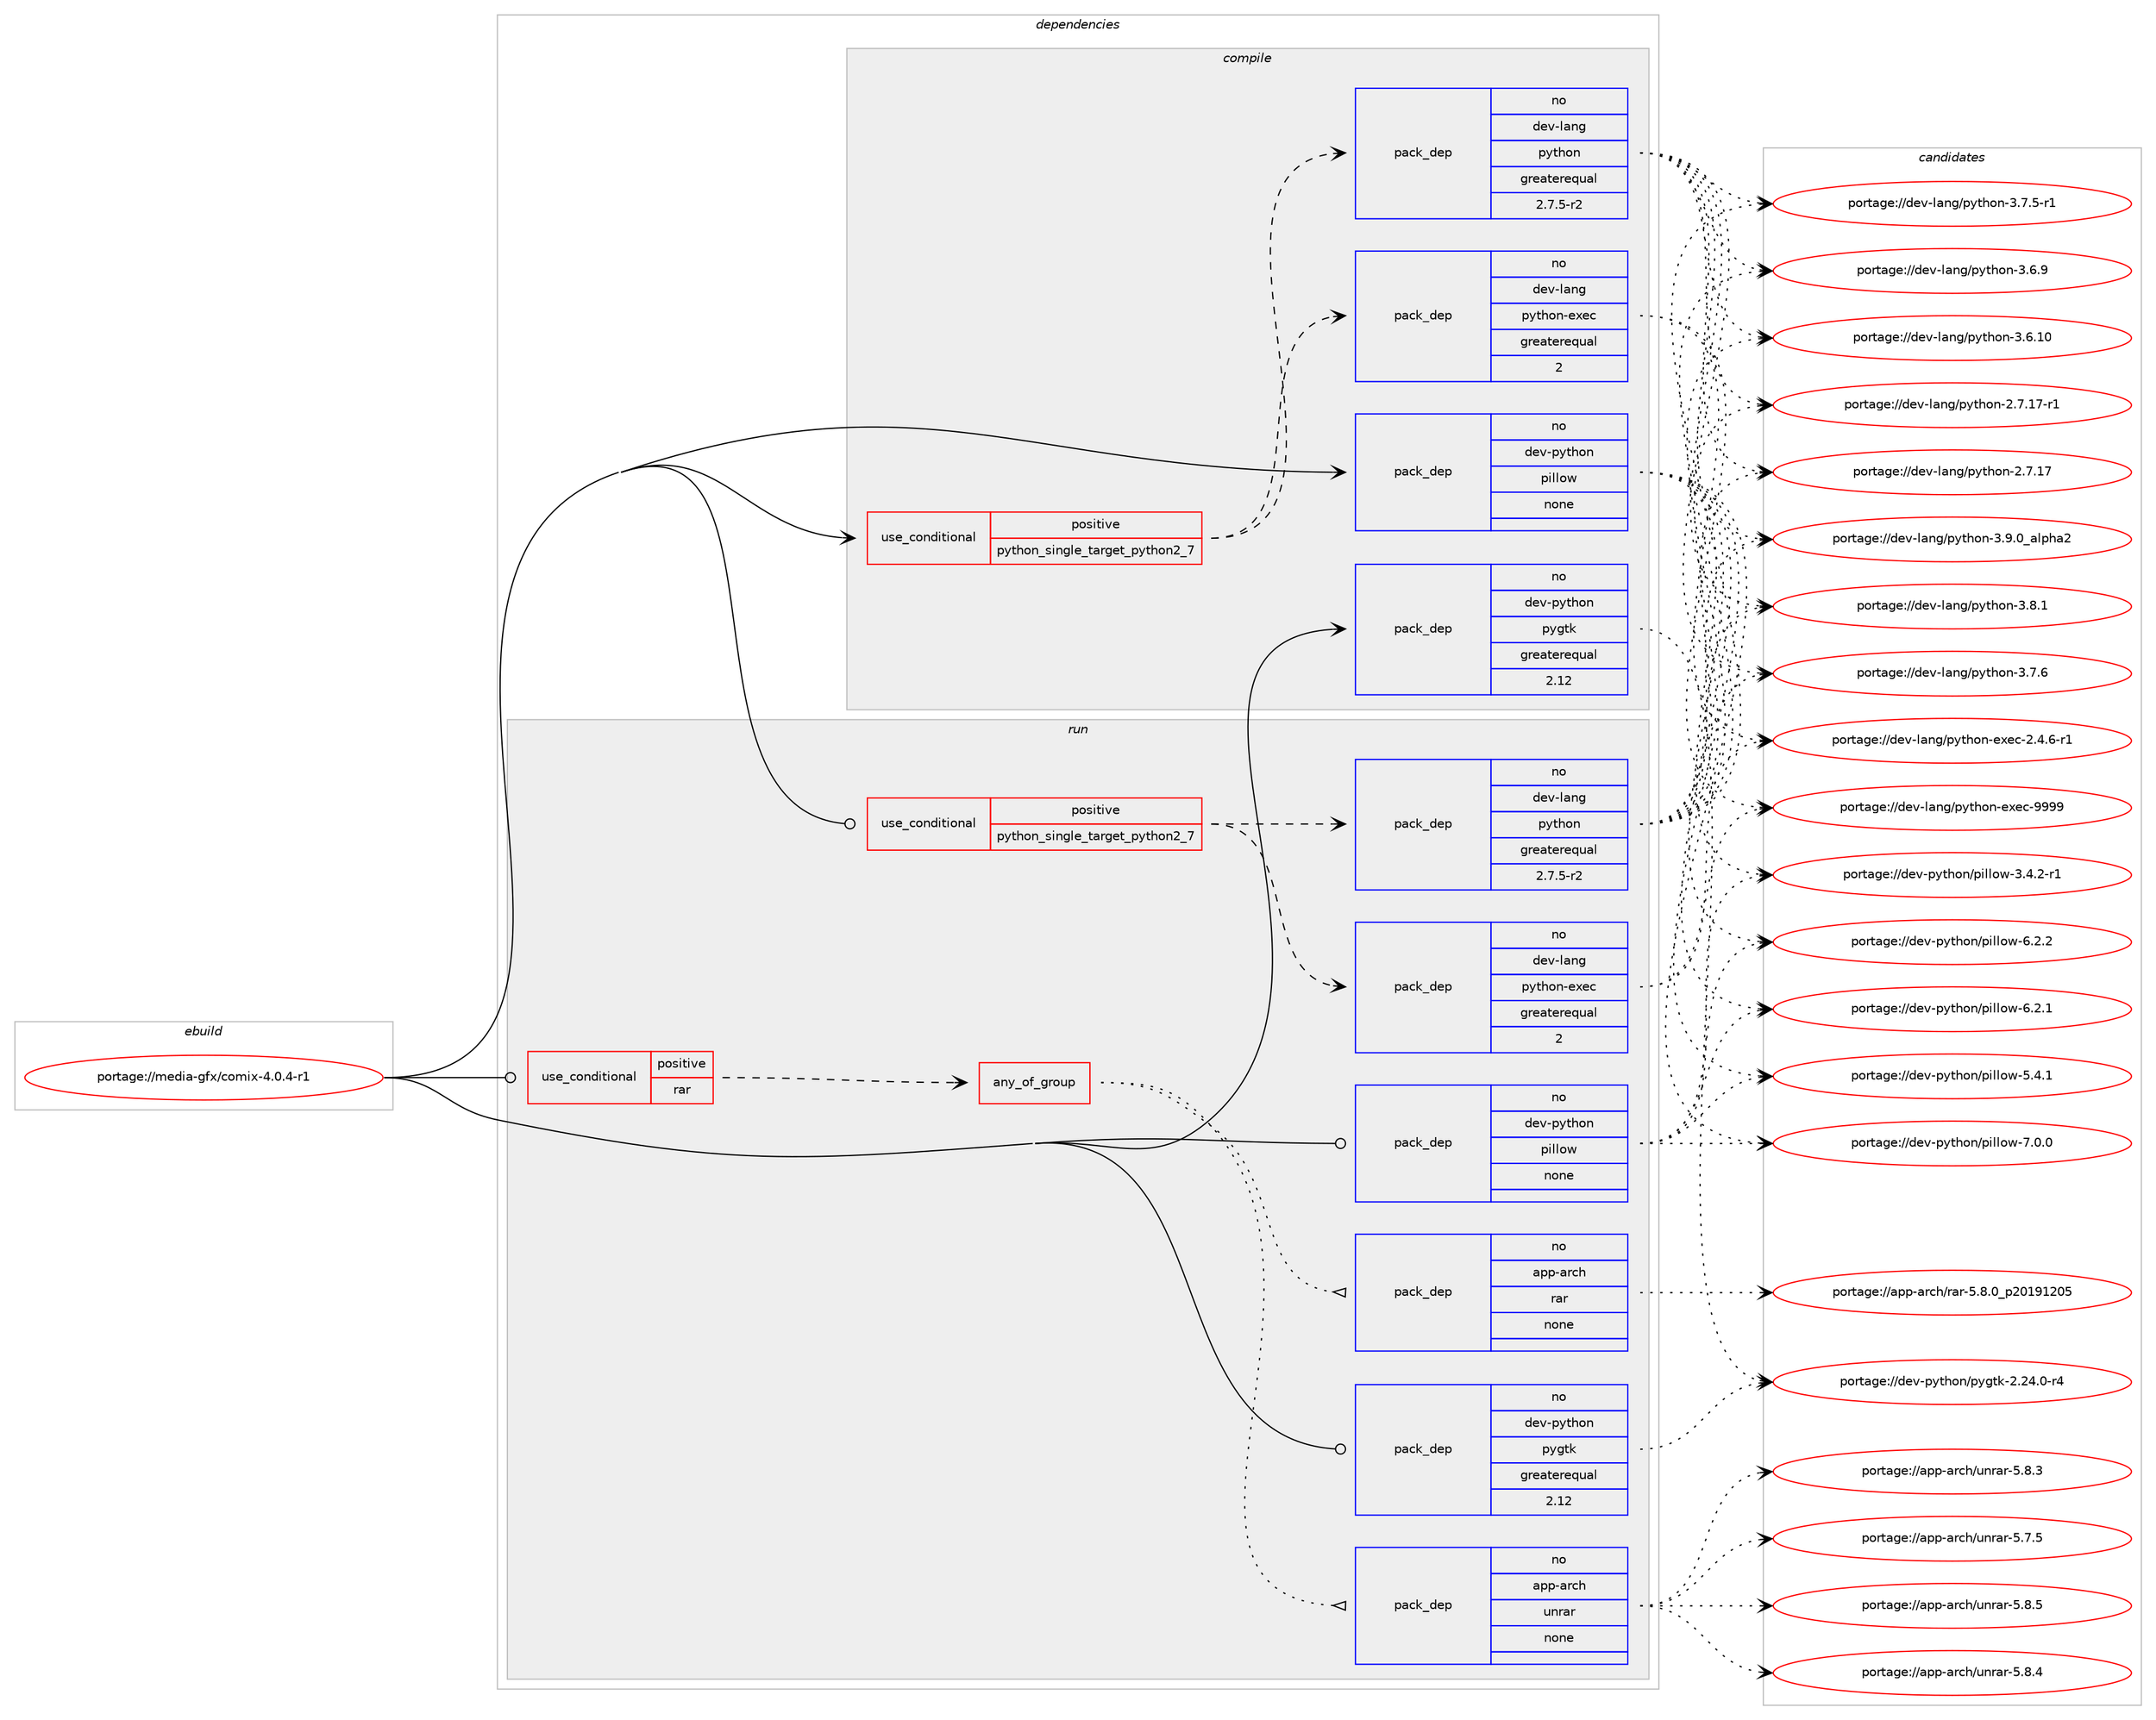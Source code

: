 digraph prolog {

# *************
# Graph options
# *************

newrank=true;
concentrate=true;
compound=true;
graph [rankdir=LR,fontname=Helvetica,fontsize=10,ranksep=1.5];#, ranksep=2.5, nodesep=0.2];
edge  [arrowhead=vee];
node  [fontname=Helvetica,fontsize=10];

# **********
# The ebuild
# **********

subgraph cluster_leftcol {
color=gray;
label=<<i>ebuild</i>>;
id [label="portage://media-gfx/comix-4.0.4-r1", color=red, width=4, href="../media-gfx/comix-4.0.4-r1.svg"];
}

# ****************
# The dependencies
# ****************

subgraph cluster_midcol {
color=gray;
label=<<i>dependencies</i>>;
subgraph cluster_compile {
fillcolor="#eeeeee";
style=filled;
label=<<i>compile</i>>;
subgraph cond51978 {
dependency226681 [label=<<TABLE BORDER="0" CELLBORDER="1" CELLSPACING="0" CELLPADDING="4"><TR><TD ROWSPAN="3" CELLPADDING="10">use_conditional</TD></TR><TR><TD>positive</TD></TR><TR><TD>python_single_target_python2_7</TD></TR></TABLE>>, shape=none, color=red];
subgraph pack171269 {
dependency226682 [label=<<TABLE BORDER="0" CELLBORDER="1" CELLSPACING="0" CELLPADDING="4" WIDTH="220"><TR><TD ROWSPAN="6" CELLPADDING="30">pack_dep</TD></TR><TR><TD WIDTH="110">no</TD></TR><TR><TD>dev-lang</TD></TR><TR><TD>python</TD></TR><TR><TD>greaterequal</TD></TR><TR><TD>2.7.5-r2</TD></TR></TABLE>>, shape=none, color=blue];
}
dependency226681:e -> dependency226682:w [weight=20,style="dashed",arrowhead="vee"];
subgraph pack171270 {
dependency226683 [label=<<TABLE BORDER="0" CELLBORDER="1" CELLSPACING="0" CELLPADDING="4" WIDTH="220"><TR><TD ROWSPAN="6" CELLPADDING="30">pack_dep</TD></TR><TR><TD WIDTH="110">no</TD></TR><TR><TD>dev-lang</TD></TR><TR><TD>python-exec</TD></TR><TR><TD>greaterequal</TD></TR><TR><TD>2</TD></TR></TABLE>>, shape=none, color=blue];
}
dependency226681:e -> dependency226683:w [weight=20,style="dashed",arrowhead="vee"];
}
id:e -> dependency226681:w [weight=20,style="solid",arrowhead="vee"];
subgraph pack171271 {
dependency226684 [label=<<TABLE BORDER="0" CELLBORDER="1" CELLSPACING="0" CELLPADDING="4" WIDTH="220"><TR><TD ROWSPAN="6" CELLPADDING="30">pack_dep</TD></TR><TR><TD WIDTH="110">no</TD></TR><TR><TD>dev-python</TD></TR><TR><TD>pillow</TD></TR><TR><TD>none</TD></TR><TR><TD></TD></TR></TABLE>>, shape=none, color=blue];
}
id:e -> dependency226684:w [weight=20,style="solid",arrowhead="vee"];
subgraph pack171272 {
dependency226685 [label=<<TABLE BORDER="0" CELLBORDER="1" CELLSPACING="0" CELLPADDING="4" WIDTH="220"><TR><TD ROWSPAN="6" CELLPADDING="30">pack_dep</TD></TR><TR><TD WIDTH="110">no</TD></TR><TR><TD>dev-python</TD></TR><TR><TD>pygtk</TD></TR><TR><TD>greaterequal</TD></TR><TR><TD>2.12</TD></TR></TABLE>>, shape=none, color=blue];
}
id:e -> dependency226685:w [weight=20,style="solid",arrowhead="vee"];
}
subgraph cluster_compileandrun {
fillcolor="#eeeeee";
style=filled;
label=<<i>compile and run</i>>;
}
subgraph cluster_run {
fillcolor="#eeeeee";
style=filled;
label=<<i>run</i>>;
subgraph cond51979 {
dependency226686 [label=<<TABLE BORDER="0" CELLBORDER="1" CELLSPACING="0" CELLPADDING="4"><TR><TD ROWSPAN="3" CELLPADDING="10">use_conditional</TD></TR><TR><TD>positive</TD></TR><TR><TD>python_single_target_python2_7</TD></TR></TABLE>>, shape=none, color=red];
subgraph pack171273 {
dependency226687 [label=<<TABLE BORDER="0" CELLBORDER="1" CELLSPACING="0" CELLPADDING="4" WIDTH="220"><TR><TD ROWSPAN="6" CELLPADDING="30">pack_dep</TD></TR><TR><TD WIDTH="110">no</TD></TR><TR><TD>dev-lang</TD></TR><TR><TD>python</TD></TR><TR><TD>greaterequal</TD></TR><TR><TD>2.7.5-r2</TD></TR></TABLE>>, shape=none, color=blue];
}
dependency226686:e -> dependency226687:w [weight=20,style="dashed",arrowhead="vee"];
subgraph pack171274 {
dependency226688 [label=<<TABLE BORDER="0" CELLBORDER="1" CELLSPACING="0" CELLPADDING="4" WIDTH="220"><TR><TD ROWSPAN="6" CELLPADDING="30">pack_dep</TD></TR><TR><TD WIDTH="110">no</TD></TR><TR><TD>dev-lang</TD></TR><TR><TD>python-exec</TD></TR><TR><TD>greaterequal</TD></TR><TR><TD>2</TD></TR></TABLE>>, shape=none, color=blue];
}
dependency226686:e -> dependency226688:w [weight=20,style="dashed",arrowhead="vee"];
}
id:e -> dependency226686:w [weight=20,style="solid",arrowhead="odot"];
subgraph cond51980 {
dependency226689 [label=<<TABLE BORDER="0" CELLBORDER="1" CELLSPACING="0" CELLPADDING="4"><TR><TD ROWSPAN="3" CELLPADDING="10">use_conditional</TD></TR><TR><TD>positive</TD></TR><TR><TD>rar</TD></TR></TABLE>>, shape=none, color=red];
subgraph any3264 {
dependency226690 [label=<<TABLE BORDER="0" CELLBORDER="1" CELLSPACING="0" CELLPADDING="4"><TR><TD CELLPADDING="10">any_of_group</TD></TR></TABLE>>, shape=none, color=red];subgraph pack171275 {
dependency226691 [label=<<TABLE BORDER="0" CELLBORDER="1" CELLSPACING="0" CELLPADDING="4" WIDTH="220"><TR><TD ROWSPAN="6" CELLPADDING="30">pack_dep</TD></TR><TR><TD WIDTH="110">no</TD></TR><TR><TD>app-arch</TD></TR><TR><TD>unrar</TD></TR><TR><TD>none</TD></TR><TR><TD></TD></TR></TABLE>>, shape=none, color=blue];
}
dependency226690:e -> dependency226691:w [weight=20,style="dotted",arrowhead="oinv"];
subgraph pack171276 {
dependency226692 [label=<<TABLE BORDER="0" CELLBORDER="1" CELLSPACING="0" CELLPADDING="4" WIDTH="220"><TR><TD ROWSPAN="6" CELLPADDING="30">pack_dep</TD></TR><TR><TD WIDTH="110">no</TD></TR><TR><TD>app-arch</TD></TR><TR><TD>rar</TD></TR><TR><TD>none</TD></TR><TR><TD></TD></TR></TABLE>>, shape=none, color=blue];
}
dependency226690:e -> dependency226692:w [weight=20,style="dotted",arrowhead="oinv"];
}
dependency226689:e -> dependency226690:w [weight=20,style="dashed",arrowhead="vee"];
}
id:e -> dependency226689:w [weight=20,style="solid",arrowhead="odot"];
subgraph pack171277 {
dependency226693 [label=<<TABLE BORDER="0" CELLBORDER="1" CELLSPACING="0" CELLPADDING="4" WIDTH="220"><TR><TD ROWSPAN="6" CELLPADDING="30">pack_dep</TD></TR><TR><TD WIDTH="110">no</TD></TR><TR><TD>dev-python</TD></TR><TR><TD>pillow</TD></TR><TR><TD>none</TD></TR><TR><TD></TD></TR></TABLE>>, shape=none, color=blue];
}
id:e -> dependency226693:w [weight=20,style="solid",arrowhead="odot"];
subgraph pack171278 {
dependency226694 [label=<<TABLE BORDER="0" CELLBORDER="1" CELLSPACING="0" CELLPADDING="4" WIDTH="220"><TR><TD ROWSPAN="6" CELLPADDING="30">pack_dep</TD></TR><TR><TD WIDTH="110">no</TD></TR><TR><TD>dev-python</TD></TR><TR><TD>pygtk</TD></TR><TR><TD>greaterequal</TD></TR><TR><TD>2.12</TD></TR></TABLE>>, shape=none, color=blue];
}
id:e -> dependency226694:w [weight=20,style="solid",arrowhead="odot"];
}
}

# **************
# The candidates
# **************

subgraph cluster_choices {
rank=same;
color=gray;
label=<<i>candidates</i>>;

subgraph choice171269 {
color=black;
nodesep=1;
choice10010111845108971101034711212111610411111045514657464895971081121049750 [label="portage://dev-lang/python-3.9.0_alpha2", color=red, width=4,href="../dev-lang/python-3.9.0_alpha2.svg"];
choice100101118451089711010347112121116104111110455146564649 [label="portage://dev-lang/python-3.8.1", color=red, width=4,href="../dev-lang/python-3.8.1.svg"];
choice100101118451089711010347112121116104111110455146554654 [label="portage://dev-lang/python-3.7.6", color=red, width=4,href="../dev-lang/python-3.7.6.svg"];
choice1001011184510897110103471121211161041111104551465546534511449 [label="portage://dev-lang/python-3.7.5-r1", color=red, width=4,href="../dev-lang/python-3.7.5-r1.svg"];
choice100101118451089711010347112121116104111110455146544657 [label="portage://dev-lang/python-3.6.9", color=red, width=4,href="../dev-lang/python-3.6.9.svg"];
choice10010111845108971101034711212111610411111045514654464948 [label="portage://dev-lang/python-3.6.10", color=red, width=4,href="../dev-lang/python-3.6.10.svg"];
choice100101118451089711010347112121116104111110455046554649554511449 [label="portage://dev-lang/python-2.7.17-r1", color=red, width=4,href="../dev-lang/python-2.7.17-r1.svg"];
choice10010111845108971101034711212111610411111045504655464955 [label="portage://dev-lang/python-2.7.17", color=red, width=4,href="../dev-lang/python-2.7.17.svg"];
dependency226682:e -> choice10010111845108971101034711212111610411111045514657464895971081121049750:w [style=dotted,weight="100"];
dependency226682:e -> choice100101118451089711010347112121116104111110455146564649:w [style=dotted,weight="100"];
dependency226682:e -> choice100101118451089711010347112121116104111110455146554654:w [style=dotted,weight="100"];
dependency226682:e -> choice1001011184510897110103471121211161041111104551465546534511449:w [style=dotted,weight="100"];
dependency226682:e -> choice100101118451089711010347112121116104111110455146544657:w [style=dotted,weight="100"];
dependency226682:e -> choice10010111845108971101034711212111610411111045514654464948:w [style=dotted,weight="100"];
dependency226682:e -> choice100101118451089711010347112121116104111110455046554649554511449:w [style=dotted,weight="100"];
dependency226682:e -> choice10010111845108971101034711212111610411111045504655464955:w [style=dotted,weight="100"];
}
subgraph choice171270 {
color=black;
nodesep=1;
choice10010111845108971101034711212111610411111045101120101994557575757 [label="portage://dev-lang/python-exec-9999", color=red, width=4,href="../dev-lang/python-exec-9999.svg"];
choice10010111845108971101034711212111610411111045101120101994550465246544511449 [label="portage://dev-lang/python-exec-2.4.6-r1", color=red, width=4,href="../dev-lang/python-exec-2.4.6-r1.svg"];
dependency226683:e -> choice10010111845108971101034711212111610411111045101120101994557575757:w [style=dotted,weight="100"];
dependency226683:e -> choice10010111845108971101034711212111610411111045101120101994550465246544511449:w [style=dotted,weight="100"];
}
subgraph choice171271 {
color=black;
nodesep=1;
choice1001011184511212111610411111047112105108108111119455546484648 [label="portage://dev-python/pillow-7.0.0", color=red, width=4,href="../dev-python/pillow-7.0.0.svg"];
choice1001011184511212111610411111047112105108108111119455446504650 [label="portage://dev-python/pillow-6.2.2", color=red, width=4,href="../dev-python/pillow-6.2.2.svg"];
choice1001011184511212111610411111047112105108108111119455446504649 [label="portage://dev-python/pillow-6.2.1", color=red, width=4,href="../dev-python/pillow-6.2.1.svg"];
choice1001011184511212111610411111047112105108108111119455346524649 [label="portage://dev-python/pillow-5.4.1", color=red, width=4,href="../dev-python/pillow-5.4.1.svg"];
choice10010111845112121116104111110471121051081081111194551465246504511449 [label="portage://dev-python/pillow-3.4.2-r1", color=red, width=4,href="../dev-python/pillow-3.4.2-r1.svg"];
dependency226684:e -> choice1001011184511212111610411111047112105108108111119455546484648:w [style=dotted,weight="100"];
dependency226684:e -> choice1001011184511212111610411111047112105108108111119455446504650:w [style=dotted,weight="100"];
dependency226684:e -> choice1001011184511212111610411111047112105108108111119455446504649:w [style=dotted,weight="100"];
dependency226684:e -> choice1001011184511212111610411111047112105108108111119455346524649:w [style=dotted,weight="100"];
dependency226684:e -> choice10010111845112121116104111110471121051081081111194551465246504511449:w [style=dotted,weight="100"];
}
subgraph choice171272 {
color=black;
nodesep=1;
choice1001011184511212111610411111047112121103116107455046505246484511452 [label="portage://dev-python/pygtk-2.24.0-r4", color=red, width=4,href="../dev-python/pygtk-2.24.0-r4.svg"];
dependency226685:e -> choice1001011184511212111610411111047112121103116107455046505246484511452:w [style=dotted,weight="100"];
}
subgraph choice171273 {
color=black;
nodesep=1;
choice10010111845108971101034711212111610411111045514657464895971081121049750 [label="portage://dev-lang/python-3.9.0_alpha2", color=red, width=4,href="../dev-lang/python-3.9.0_alpha2.svg"];
choice100101118451089711010347112121116104111110455146564649 [label="portage://dev-lang/python-3.8.1", color=red, width=4,href="../dev-lang/python-3.8.1.svg"];
choice100101118451089711010347112121116104111110455146554654 [label="portage://dev-lang/python-3.7.6", color=red, width=4,href="../dev-lang/python-3.7.6.svg"];
choice1001011184510897110103471121211161041111104551465546534511449 [label="portage://dev-lang/python-3.7.5-r1", color=red, width=4,href="../dev-lang/python-3.7.5-r1.svg"];
choice100101118451089711010347112121116104111110455146544657 [label="portage://dev-lang/python-3.6.9", color=red, width=4,href="../dev-lang/python-3.6.9.svg"];
choice10010111845108971101034711212111610411111045514654464948 [label="portage://dev-lang/python-3.6.10", color=red, width=4,href="../dev-lang/python-3.6.10.svg"];
choice100101118451089711010347112121116104111110455046554649554511449 [label="portage://dev-lang/python-2.7.17-r1", color=red, width=4,href="../dev-lang/python-2.7.17-r1.svg"];
choice10010111845108971101034711212111610411111045504655464955 [label="portage://dev-lang/python-2.7.17", color=red, width=4,href="../dev-lang/python-2.7.17.svg"];
dependency226687:e -> choice10010111845108971101034711212111610411111045514657464895971081121049750:w [style=dotted,weight="100"];
dependency226687:e -> choice100101118451089711010347112121116104111110455146564649:w [style=dotted,weight="100"];
dependency226687:e -> choice100101118451089711010347112121116104111110455146554654:w [style=dotted,weight="100"];
dependency226687:e -> choice1001011184510897110103471121211161041111104551465546534511449:w [style=dotted,weight="100"];
dependency226687:e -> choice100101118451089711010347112121116104111110455146544657:w [style=dotted,weight="100"];
dependency226687:e -> choice10010111845108971101034711212111610411111045514654464948:w [style=dotted,weight="100"];
dependency226687:e -> choice100101118451089711010347112121116104111110455046554649554511449:w [style=dotted,weight="100"];
dependency226687:e -> choice10010111845108971101034711212111610411111045504655464955:w [style=dotted,weight="100"];
}
subgraph choice171274 {
color=black;
nodesep=1;
choice10010111845108971101034711212111610411111045101120101994557575757 [label="portage://dev-lang/python-exec-9999", color=red, width=4,href="../dev-lang/python-exec-9999.svg"];
choice10010111845108971101034711212111610411111045101120101994550465246544511449 [label="portage://dev-lang/python-exec-2.4.6-r1", color=red, width=4,href="../dev-lang/python-exec-2.4.6-r1.svg"];
dependency226688:e -> choice10010111845108971101034711212111610411111045101120101994557575757:w [style=dotted,weight="100"];
dependency226688:e -> choice10010111845108971101034711212111610411111045101120101994550465246544511449:w [style=dotted,weight="100"];
}
subgraph choice171275 {
color=black;
nodesep=1;
choice971121124597114991044711711011497114455346564653 [label="portage://app-arch/unrar-5.8.5", color=red, width=4,href="../app-arch/unrar-5.8.5.svg"];
choice971121124597114991044711711011497114455346564652 [label="portage://app-arch/unrar-5.8.4", color=red, width=4,href="../app-arch/unrar-5.8.4.svg"];
choice971121124597114991044711711011497114455346564651 [label="portage://app-arch/unrar-5.8.3", color=red, width=4,href="../app-arch/unrar-5.8.3.svg"];
choice971121124597114991044711711011497114455346554653 [label="portage://app-arch/unrar-5.7.5", color=red, width=4,href="../app-arch/unrar-5.7.5.svg"];
dependency226691:e -> choice971121124597114991044711711011497114455346564653:w [style=dotted,weight="100"];
dependency226691:e -> choice971121124597114991044711711011497114455346564652:w [style=dotted,weight="100"];
dependency226691:e -> choice971121124597114991044711711011497114455346564651:w [style=dotted,weight="100"];
dependency226691:e -> choice971121124597114991044711711011497114455346554653:w [style=dotted,weight="100"];
}
subgraph choice171276 {
color=black;
nodesep=1;
choice971121124597114991044711497114455346564648951125048495749504853 [label="portage://app-arch/rar-5.8.0_p20191205", color=red, width=4,href="../app-arch/rar-5.8.0_p20191205.svg"];
dependency226692:e -> choice971121124597114991044711497114455346564648951125048495749504853:w [style=dotted,weight="100"];
}
subgraph choice171277 {
color=black;
nodesep=1;
choice1001011184511212111610411111047112105108108111119455546484648 [label="portage://dev-python/pillow-7.0.0", color=red, width=4,href="../dev-python/pillow-7.0.0.svg"];
choice1001011184511212111610411111047112105108108111119455446504650 [label="portage://dev-python/pillow-6.2.2", color=red, width=4,href="../dev-python/pillow-6.2.2.svg"];
choice1001011184511212111610411111047112105108108111119455446504649 [label="portage://dev-python/pillow-6.2.1", color=red, width=4,href="../dev-python/pillow-6.2.1.svg"];
choice1001011184511212111610411111047112105108108111119455346524649 [label="portage://dev-python/pillow-5.4.1", color=red, width=4,href="../dev-python/pillow-5.4.1.svg"];
choice10010111845112121116104111110471121051081081111194551465246504511449 [label="portage://dev-python/pillow-3.4.2-r1", color=red, width=4,href="../dev-python/pillow-3.4.2-r1.svg"];
dependency226693:e -> choice1001011184511212111610411111047112105108108111119455546484648:w [style=dotted,weight="100"];
dependency226693:e -> choice1001011184511212111610411111047112105108108111119455446504650:w [style=dotted,weight="100"];
dependency226693:e -> choice1001011184511212111610411111047112105108108111119455446504649:w [style=dotted,weight="100"];
dependency226693:e -> choice1001011184511212111610411111047112105108108111119455346524649:w [style=dotted,weight="100"];
dependency226693:e -> choice10010111845112121116104111110471121051081081111194551465246504511449:w [style=dotted,weight="100"];
}
subgraph choice171278 {
color=black;
nodesep=1;
choice1001011184511212111610411111047112121103116107455046505246484511452 [label="portage://dev-python/pygtk-2.24.0-r4", color=red, width=4,href="../dev-python/pygtk-2.24.0-r4.svg"];
dependency226694:e -> choice1001011184511212111610411111047112121103116107455046505246484511452:w [style=dotted,weight="100"];
}
}

}
